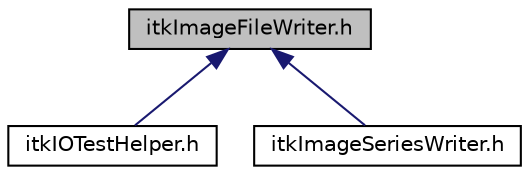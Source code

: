 digraph "itkImageFileWriter.h"
{
 // LATEX_PDF_SIZE
  edge [fontname="Helvetica",fontsize="10",labelfontname="Helvetica",labelfontsize="10"];
  node [fontname="Helvetica",fontsize="10",shape=record];
  Node1 [label="itkImageFileWriter.h",height=0.2,width=0.4,color="black", fillcolor="grey75", style="filled", fontcolor="black",tooltip=" "];
  Node1 -> Node2 [dir="back",color="midnightblue",fontsize="10",style="solid",fontname="Helvetica"];
  Node2 [label="itkIOTestHelper.h",height=0.2,width=0.4,color="black", fillcolor="white", style="filled",URL="$itkIOTestHelper_8h.html",tooltip=" "];
  Node1 -> Node3 [dir="back",color="midnightblue",fontsize="10",style="solid",fontname="Helvetica"];
  Node3 [label="itkImageSeriesWriter.h",height=0.2,width=0.4,color="black", fillcolor="white", style="filled",URL="$itkImageSeriesWriter_8h.html",tooltip=" "];
}
